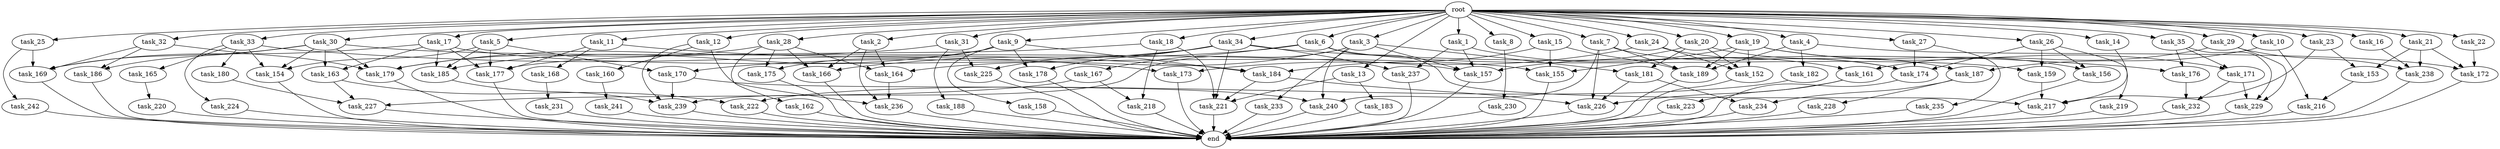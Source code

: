 digraph G {
  task_8 [size="102.400000"];
  task_239 [size="141733920768.000000"];
  task_173 [size="21474836480.000000"];
  task_158 [size="3435973836.800000"];
  task_17 [size="102.400000"];
  root [size="0.000000"];
  task_223 [size="21474836480.000000"];
  task_242 [size="54975581388.800003"];
  task_157 [size="142592914227.200012"];
  task_11 [size="102.400000"];
  task_161 [size="155477816115.200012"];
  task_159 [size="29205777612.800003"];
  task_26 [size="102.400000"];
  task_15 [size="102.400000"];
  task_167 [size="7730941132.800000"];
  task_227 [size="32641751449.600002"];
  task_220 [size="13743895347.200001"];
  task_166 [size="69578470195.199997"];
  task_184 [size="55834574848.000000"];
  task_177 [size="94489280512.000000"];
  task_33 [size="102.400000"];
  task_186 [size="52398601011.200005"];
  task_181 [size="35218731827.200005"];
  task_231 [size="30923764531.200001"];
  task_216 [size="6871947673.600000"];
  task_233 [size="21474836480.000000"];
  task_176 [size="35218731827.200005"];
  end [size="0.000000"];
  task_13 [size="102.400000"];
  task_153 [size="124554051584.000000"];
  task_30 [size="102.400000"];
  task_5 [size="102.400000"];
  task_237 [size="107374182400.000000"];
  task_183 [size="85899345920.000000"];
  task_6 [size="102.400000"];
  task_228 [size="21474836480.000000"];
  task_240 [size="67001489817.600006"];
  task_22 [size="102.400000"];
  task_169 [size="176952652595.200012"];
  task_3 [size="102.400000"];
  task_179 [size="104797202022.400009"];
  task_187 [size="17179869184.000000"];
  task_164 [size="83322365542.400009"];
  task_221 [size="141733920768.000000"];
  task_241 [size="54975581388.800003"];
  task_236 [size="69578470195.199997"];
  task_230 [size="3435973836.800000"];
  task_234 [size="52398601011.200005"];
  task_188 [size="21474836480.000000"];
  task_35 [size="102.400000"];
  task_16 [size="102.400000"];
  task_154 [size="66142496358.400002"];
  task_175 [size="34359738368.000000"];
  task_224 [size="30923764531.200001"];
  task_155 [size="98784247808.000000"];
  task_189 [size="157195803033.600006"];
  task_160 [size="30923764531.200001"];
  task_182 [size="85899345920.000000"];
  task_21 [size="102.400000"];
  task_18 [size="102.400000"];
  task_180 [size="30923764531.200001"];
  task_31 [size="102.400000"];
  task_9 [size="102.400000"];
  task_162 [size="30923764531.200001"];
  task_168 [size="7730941132.800000"];
  task_28 [size="102.400000"];
  task_174 [size="80745385164.800003"];
  task_217 [size="118541097369.600006"];
  task_29 [size="102.400000"];
  task_185 [size="86758339379.200012"];
  task_34 [size="102.400000"];
  task_10 [size="102.400000"];
  task_163 [size="91053306675.200012"];
  task_178 [size="24910810316.800003"];
  task_2 [size="102.400000"];
  task_171 [size="21474836480.000000"];
  task_225 [size="42949672960.000000"];
  task_7 [size="102.400000"];
  task_14 [size="102.400000"];
  task_156 [size="29205777612.800003"];
  task_222 [size="89335319756.800003"];
  task_24 [size="102.400000"];
  task_218 [size="24910810316.800003"];
  task_19 [size="102.400000"];
  task_219 [size="21474836480.000000"];
  task_226 [size="125413045043.200012"];
  task_32 [size="102.400000"];
  task_170 [size="35218731827.200005"];
  task_25 [size="102.400000"];
  task_4 [size="102.400000"];
  task_235 [size="3435973836.800000"];
  task_27 [size="102.400000"];
  task_232 [size="77309411328.000000"];
  task_229 [size="152900835737.600006"];
  task_23 [size="102.400000"];
  task_12 [size="102.400000"];
  task_165 [size="30923764531.200001"];
  task_1 [size="102.400000"];
  task_152 [size="35218731827.200005"];
  task_172 [size="186401580646.400024"];
  task_20 [size="102.400000"];
  task_238 [size="170080704921.600006"];

  task_8 -> task_230 [size="33554432.000000"];
  task_239 -> end [size="1.000000"];
  task_173 -> end [size="1.000000"];
  task_158 -> end [size="1.000000"];
  task_17 -> task_185 [size="679477248.000000"];
  task_17 -> task_169 [size="679477248.000000"];
  task_17 -> task_177 [size="679477248.000000"];
  task_17 -> task_155 [size="679477248.000000"];
  task_17 -> task_163 [size="679477248.000000"];
  root -> task_8 [size="1.000000"];
  root -> task_14 [size="1.000000"];
  root -> task_24 [size="1.000000"];
  root -> task_13 [size="1.000000"];
  root -> task_17 [size="1.000000"];
  root -> task_21 [size="1.000000"];
  root -> task_18 [size="1.000000"];
  root -> task_22 [size="1.000000"];
  root -> task_31 [size="1.000000"];
  root -> task_9 [size="1.000000"];
  root -> task_5 [size="1.000000"];
  root -> task_32 [size="1.000000"];
  root -> task_26 [size="1.000000"];
  root -> task_15 [size="1.000000"];
  root -> task_6 [size="1.000000"];
  root -> task_4 [size="1.000000"];
  root -> task_29 [size="1.000000"];
  root -> task_30 [size="1.000000"];
  root -> task_34 [size="1.000000"];
  root -> task_3 [size="1.000000"];
  root -> task_19 [size="1.000000"];
  root -> task_10 [size="1.000000"];
  root -> task_23 [size="1.000000"];
  root -> task_12 [size="1.000000"];
  root -> task_1 [size="1.000000"];
  root -> task_33 [size="1.000000"];
  root -> task_2 [size="1.000000"];
  root -> task_25 [size="1.000000"];
  root -> task_20 [size="1.000000"];
  root -> task_35 [size="1.000000"];
  root -> task_7 [size="1.000000"];
  root -> task_27 [size="1.000000"];
  root -> task_11 [size="1.000000"];
  root -> task_28 [size="1.000000"];
  root -> task_16 [size="1.000000"];
  task_223 -> end [size="1.000000"];
  task_242 -> end [size="1.000000"];
  task_157 -> end [size="1.000000"];
  task_11 -> task_173 [size="75497472.000000"];
  task_11 -> task_168 [size="75497472.000000"];
  task_11 -> task_177 [size="75497472.000000"];
  task_161 -> task_223 [size="209715200.000000"];
  task_161 -> task_226 [size="209715200.000000"];
  task_159 -> task_217 [size="134217728.000000"];
  task_26 -> task_159 [size="209715200.000000"];
  task_26 -> task_156 [size="209715200.000000"];
  task_26 -> task_174 [size="209715200.000000"];
  task_26 -> task_219 [size="209715200.000000"];
  task_15 -> task_189 [size="209715200.000000"];
  task_15 -> task_184 [size="209715200.000000"];
  task_15 -> task_155 [size="209715200.000000"];
  task_167 -> task_227 [size="209715200.000000"];
  task_167 -> task_218 [size="209715200.000000"];
  task_227 -> end [size="1.000000"];
  task_220 -> end [size="1.000000"];
  task_166 -> end [size="1.000000"];
  task_184 -> task_221 [size="301989888.000000"];
  task_184 -> task_226 [size="301989888.000000"];
  task_177 -> end [size="1.000000"];
  task_33 -> task_154 [size="301989888.000000"];
  task_33 -> task_184 [size="301989888.000000"];
  task_33 -> task_180 [size="301989888.000000"];
  task_33 -> task_165 [size="301989888.000000"];
  task_33 -> task_224 [size="301989888.000000"];
  task_186 -> end [size="1.000000"];
  task_181 -> task_226 [size="301989888.000000"];
  task_181 -> task_234 [size="301989888.000000"];
  task_231 -> end [size="1.000000"];
  task_216 -> end [size="1.000000"];
  task_233 -> end [size="1.000000"];
  task_176 -> task_232 [size="75497472.000000"];
  task_13 -> task_221 [size="838860800.000000"];
  task_13 -> task_183 [size="838860800.000000"];
  task_153 -> task_216 [size="33554432.000000"];
  task_30 -> task_157 [size="209715200.000000"];
  task_30 -> task_179 [size="209715200.000000"];
  task_30 -> task_163 [size="209715200.000000"];
  task_30 -> task_154 [size="209715200.000000"];
  task_30 -> task_169 [size="209715200.000000"];
  task_30 -> task_186 [size="209715200.000000"];
  task_5 -> task_154 [size="134217728.000000"];
  task_5 -> task_185 [size="134217728.000000"];
  task_5 -> task_170 [size="134217728.000000"];
  task_5 -> task_177 [size="134217728.000000"];
  task_237 -> end [size="1.000000"];
  task_183 -> end [size="1.000000"];
  task_6 -> task_159 [size="75497472.000000"];
  task_6 -> task_167 [size="75497472.000000"];
  task_6 -> task_166 [size="75497472.000000"];
  task_6 -> task_217 [size="75497472.000000"];
  task_228 -> end [size="1.000000"];
  task_240 -> end [size="1.000000"];
  task_22 -> task_172 [size="301989888.000000"];
  task_169 -> end [size="1.000000"];
  task_3 -> task_239 [size="209715200.000000"];
  task_3 -> task_233 [size="209715200.000000"];
  task_3 -> task_157 [size="209715200.000000"];
  task_3 -> task_164 [size="209715200.000000"];
  task_3 -> task_181 [size="209715200.000000"];
  task_3 -> task_240 [size="209715200.000000"];
  task_179 -> end [size="1.000000"];
  task_187 -> task_228 [size="209715200.000000"];
  task_187 -> task_234 [size="209715200.000000"];
  task_164 -> task_236 [size="75497472.000000"];
  task_221 -> end [size="1.000000"];
  task_241 -> end [size="1.000000"];
  task_236 -> end [size="1.000000"];
  task_230 -> end [size="1.000000"];
  task_234 -> end [size="1.000000"];
  task_188 -> end [size="1.000000"];
  task_35 -> task_229 [size="134217728.000000"];
  task_35 -> task_176 [size="134217728.000000"];
  task_35 -> task_171 [size="134217728.000000"];
  task_16 -> task_238 [size="301989888.000000"];
  task_154 -> end [size="1.000000"];
  task_175 -> end [size="1.000000"];
  task_224 -> end [size="1.000000"];
  task_155 -> end [size="1.000000"];
  task_189 -> end [size="1.000000"];
  task_160 -> task_241 [size="536870912.000000"];
  task_182 -> task_222 [size="838860800.000000"];
  task_21 -> task_153 [size="679477248.000000"];
  task_21 -> task_172 [size="679477248.000000"];
  task_21 -> task_238 [size="679477248.000000"];
  task_18 -> task_218 [size="33554432.000000"];
  task_18 -> task_221 [size="33554432.000000"];
  task_18 -> task_177 [size="33554432.000000"];
  task_180 -> task_227 [size="75497472.000000"];
  task_31 -> task_188 [size="209715200.000000"];
  task_31 -> task_179 [size="209715200.000000"];
  task_31 -> task_225 [size="209715200.000000"];
  task_9 -> task_185 [size="33554432.000000"];
  task_9 -> task_184 [size="33554432.000000"];
  task_9 -> task_175 [size="33554432.000000"];
  task_9 -> task_178 [size="33554432.000000"];
  task_9 -> task_158 [size="33554432.000000"];
  task_162 -> end [size="1.000000"];
  task_168 -> task_231 [size="301989888.000000"];
  task_28 -> task_164 [size="301989888.000000"];
  task_28 -> task_162 [size="301989888.000000"];
  task_28 -> task_175 [size="301989888.000000"];
  task_28 -> task_166 [size="301989888.000000"];
  task_28 -> task_179 [size="301989888.000000"];
  task_174 -> end [size="1.000000"];
  task_217 -> end [size="1.000000"];
  task_29 -> task_161 [size="679477248.000000"];
  task_29 -> task_229 [size="679477248.000000"];
  task_29 -> task_238 [size="679477248.000000"];
  task_185 -> task_239 [size="838860800.000000"];
  task_34 -> task_237 [size="209715200.000000"];
  task_34 -> task_176 [size="209715200.000000"];
  task_34 -> task_225 [size="209715200.000000"];
  task_34 -> task_170 [size="209715200.000000"];
  task_34 -> task_178 [size="209715200.000000"];
  task_34 -> task_221 [size="209715200.000000"];
  task_10 -> task_216 [size="33554432.000000"];
  task_10 -> task_187 [size="33554432.000000"];
  task_163 -> task_227 [size="33554432.000000"];
  task_163 -> task_222 [size="33554432.000000"];
  task_178 -> end [size="1.000000"];
  task_2 -> task_236 [size="301989888.000000"];
  task_2 -> task_166 [size="301989888.000000"];
  task_2 -> task_164 [size="301989888.000000"];
  task_171 -> task_229 [size="679477248.000000"];
  task_171 -> task_232 [size="679477248.000000"];
  task_225 -> end [size="1.000000"];
  task_7 -> task_189 [size="411041792.000000"];
  task_7 -> task_174 [size="411041792.000000"];
  task_7 -> task_226 [size="411041792.000000"];
  task_7 -> task_240 [size="411041792.000000"];
  task_14 -> task_217 [size="411041792.000000"];
  task_156 -> end [size="1.000000"];
  task_222 -> end [size="1.000000"];
  task_24 -> task_174 [size="134217728.000000"];
  task_24 -> task_152 [size="134217728.000000"];
  task_24 -> task_173 [size="134217728.000000"];
  task_218 -> end [size="1.000000"];
  task_19 -> task_189 [size="75497472.000000"];
  task_19 -> task_156 [size="75497472.000000"];
  task_19 -> task_152 [size="75497472.000000"];
  task_19 -> task_155 [size="75497472.000000"];
  task_19 -> task_171 [size="75497472.000000"];
  task_219 -> end [size="1.000000"];
  task_226 -> end [size="1.000000"];
  task_32 -> task_169 [size="301989888.000000"];
  task_32 -> task_179 [size="301989888.000000"];
  task_32 -> task_186 [size="301989888.000000"];
  task_170 -> task_239 [size="33554432.000000"];
  task_170 -> task_240 [size="33554432.000000"];
  task_25 -> task_242 [size="536870912.000000"];
  task_25 -> task_169 [size="536870912.000000"];
  task_4 -> task_172 [size="838860800.000000"];
  task_4 -> task_182 [size="838860800.000000"];
  task_4 -> task_189 [size="838860800.000000"];
  task_235 -> end [size="1.000000"];
  task_27 -> task_235 [size="33554432.000000"];
  task_27 -> task_174 [size="33554432.000000"];
  task_232 -> end [size="1.000000"];
  task_229 -> end [size="1.000000"];
  task_23 -> task_153 [size="536870912.000000"];
  task_23 -> task_217 [size="536870912.000000"];
  task_12 -> task_239 [size="301989888.000000"];
  task_12 -> task_160 [size="301989888.000000"];
  task_12 -> task_236 [size="301989888.000000"];
  task_165 -> task_220 [size="134217728.000000"];
  task_1 -> task_161 [size="838860800.000000"];
  task_1 -> task_237 [size="838860800.000000"];
  task_1 -> task_157 [size="838860800.000000"];
  task_152 -> end [size="1.000000"];
  task_172 -> end [size="1.000000"];
  task_20 -> task_181 [size="134217728.000000"];
  task_20 -> task_157 [size="134217728.000000"];
  task_20 -> task_152 [size="134217728.000000"];
  task_20 -> task_187 [size="134217728.000000"];
  task_238 -> end [size="1.000000"];
}
